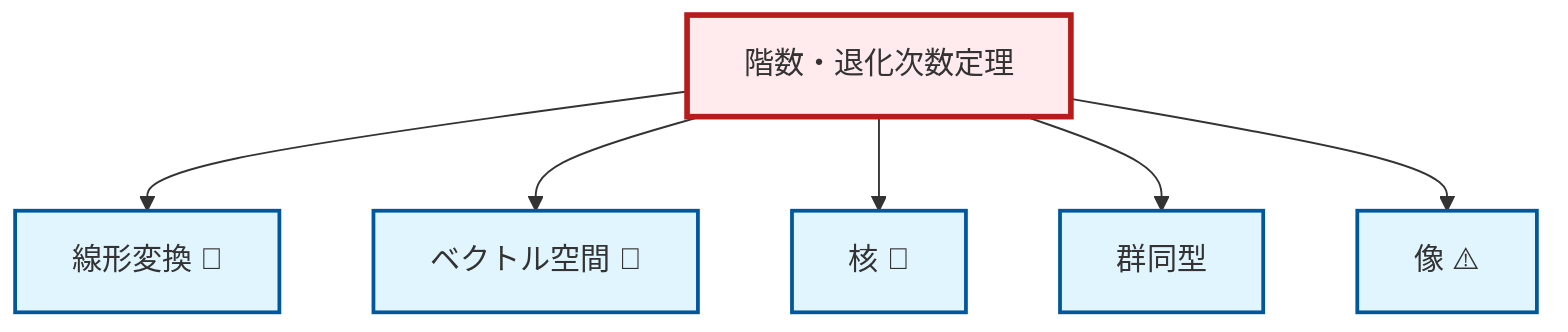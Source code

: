 graph TD
    classDef definition fill:#e1f5fe,stroke:#01579b,stroke-width:2px
    classDef theorem fill:#f3e5f5,stroke:#4a148c,stroke-width:2px
    classDef axiom fill:#fff3e0,stroke:#e65100,stroke-width:2px
    classDef example fill:#e8f5e9,stroke:#1b5e20,stroke-width:2px
    classDef current fill:#ffebee,stroke:#b71c1c,stroke-width:3px
    def-vector-space["ベクトル空間 📝"]:::definition
    def-image["像 ⚠️"]:::definition
    def-isomorphism["群同型"]:::definition
    def-linear-transformation["線形変換 📝"]:::definition
    thm-rank-nullity["階数・退化次数定理"]:::theorem
    def-kernel["核 📝"]:::definition
    thm-rank-nullity --> def-linear-transformation
    thm-rank-nullity --> def-vector-space
    thm-rank-nullity --> def-kernel
    thm-rank-nullity --> def-isomorphism
    thm-rank-nullity --> def-image
    class thm-rank-nullity current